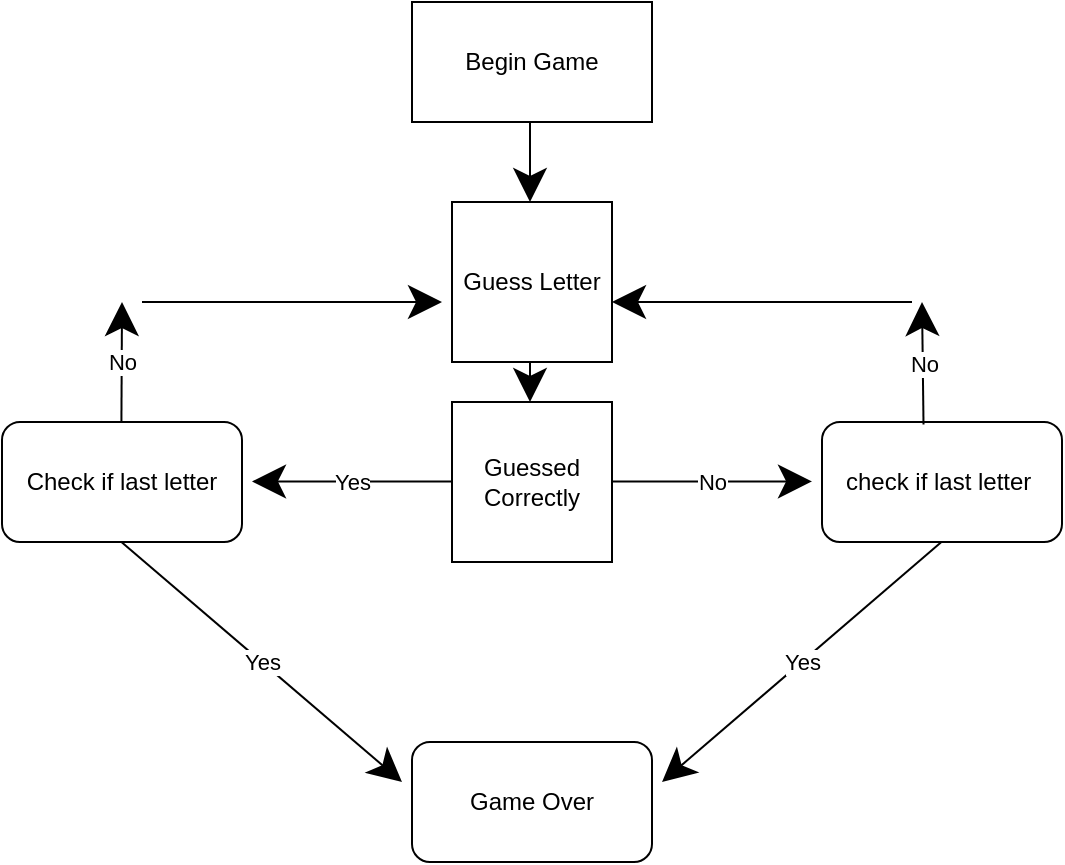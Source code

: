 <mxfile version="15.3.5" type="github">
  <diagram id="qZ8d81qlqGGOlYh2GW0v" name="Page-1">
    <mxGraphModel dx="813" dy="435" grid="1" gridSize="10" guides="1" tooltips="1" connect="1" arrows="1" fold="1" page="1" pageScale="1" pageWidth="850" pageHeight="1100" math="0" shadow="0">
      <root>
        <mxCell id="0" />
        <mxCell id="1" parent="0" />
        <mxCell id="SiOv3Ex6mcSSpP4s4eSr-1" value="Begin Game" style="rounded=0;whiteSpace=wrap;html=1;hachureGap=4;pointerEvents=0;" vertex="1" parent="1">
          <mxGeometry x="365" width="120" height="60" as="geometry" />
        </mxCell>
        <mxCell id="SiOv3Ex6mcSSpP4s4eSr-2" value="Guess Letter" style="whiteSpace=wrap;html=1;aspect=fixed;hachureGap=4;pointerEvents=0;" vertex="1" parent="1">
          <mxGeometry x="385" y="100" width="80" height="80" as="geometry" />
        </mxCell>
        <mxCell id="SiOv3Ex6mcSSpP4s4eSr-3" value="Guessed Correctly" style="whiteSpace=wrap;html=1;aspect=fixed;hachureGap=4;pointerEvents=0;" vertex="1" parent="1">
          <mxGeometry x="385" y="200" width="80" height="80" as="geometry" />
        </mxCell>
        <mxCell id="SiOv3Ex6mcSSpP4s4eSr-6" value="Check if last letter&lt;br&gt;" style="rounded=1;whiteSpace=wrap;html=1;hachureGap=4;pointerEvents=0;" vertex="1" parent="1">
          <mxGeometry x="160" y="210" width="120" height="60" as="geometry" />
        </mxCell>
        <mxCell id="SiOv3Ex6mcSSpP4s4eSr-9" value="check if last letter&amp;nbsp;&lt;br&gt;" style="rounded=1;whiteSpace=wrap;html=1;hachureGap=4;pointerEvents=0;" vertex="1" parent="1">
          <mxGeometry x="570" y="210" width="120" height="60" as="geometry" />
        </mxCell>
        <object label="" placeholders="1" id="SiOv3Ex6mcSSpP4s4eSr-20">
          <mxCell style="endArrow=classic;startSize=14;endSize=14;sourcePerimeterSpacing=8;targetPerimeterSpacing=8;html=1;" edge="1" parent="1">
            <mxGeometry relative="1" as="geometry">
              <mxPoint x="385" y="239.71" as="sourcePoint" />
              <mxPoint x="285" y="239.71" as="targetPoint" />
            </mxGeometry>
          </mxCell>
        </object>
        <mxCell id="SiOv3Ex6mcSSpP4s4eSr-21" value="Yes" style="edgeLabel;resizable=0;html=1;align=center;verticalAlign=middle;" connectable="0" vertex="1" parent="SiOv3Ex6mcSSpP4s4eSr-20">
          <mxGeometry relative="1" as="geometry" />
        </mxCell>
        <mxCell id="SiOv3Ex6mcSSpP4s4eSr-22" value="" style="endArrow=classic;html=1;startSize=14;endSize=14;sourcePerimeterSpacing=8;targetPerimeterSpacing=8;" edge="1" parent="1">
          <mxGeometry relative="1" as="geometry">
            <mxPoint x="465" y="239.71" as="sourcePoint" />
            <mxPoint x="565" y="239.71" as="targetPoint" />
          </mxGeometry>
        </mxCell>
        <mxCell id="SiOv3Ex6mcSSpP4s4eSr-23" value="No" style="edgeLabel;resizable=0;html=1;align=center;verticalAlign=middle;" connectable="0" vertex="1" parent="SiOv3Ex6mcSSpP4s4eSr-22">
          <mxGeometry relative="1" as="geometry" />
        </mxCell>
        <mxCell id="SiOv3Ex6mcSSpP4s4eSr-24" value="" style="endArrow=classic;html=1;startSize=14;endSize=14;sourcePerimeterSpacing=8;targetPerimeterSpacing=8;" edge="1" parent="1">
          <mxGeometry relative="1" as="geometry">
            <mxPoint x="219.71" y="210" as="sourcePoint" />
            <mxPoint x="220" y="150" as="targetPoint" />
          </mxGeometry>
        </mxCell>
        <mxCell id="SiOv3Ex6mcSSpP4s4eSr-25" value="No" style="edgeLabel;resizable=0;html=1;align=center;verticalAlign=middle;" connectable="0" vertex="1" parent="SiOv3Ex6mcSSpP4s4eSr-24">
          <mxGeometry relative="1" as="geometry" />
        </mxCell>
        <mxCell id="SiOv3Ex6mcSSpP4s4eSr-26" value="" style="endArrow=classic;html=1;startSize=14;endSize=14;sourcePerimeterSpacing=8;targetPerimeterSpacing=8;" edge="1" parent="1">
          <mxGeometry relative="1" as="geometry">
            <mxPoint x="219.71" y="270" as="sourcePoint" />
            <mxPoint x="360" y="390" as="targetPoint" />
          </mxGeometry>
        </mxCell>
        <mxCell id="SiOv3Ex6mcSSpP4s4eSr-27" value="Yes" style="edgeLabel;resizable=0;html=1;align=center;verticalAlign=middle;" connectable="0" vertex="1" parent="SiOv3Ex6mcSSpP4s4eSr-26">
          <mxGeometry relative="1" as="geometry" />
        </mxCell>
        <mxCell id="SiOv3Ex6mcSSpP4s4eSr-28" value="" style="endArrow=classic;html=1;startSize=14;endSize=14;sourcePerimeterSpacing=8;targetPerimeterSpacing=8;" edge="1" parent="1">
          <mxGeometry width="50" height="50" relative="1" as="geometry">
            <mxPoint x="230" y="150" as="sourcePoint" />
            <mxPoint x="380" y="150" as="targetPoint" />
          </mxGeometry>
        </mxCell>
        <mxCell id="SiOv3Ex6mcSSpP4s4eSr-29" value="Game Over" style="rounded=1;whiteSpace=wrap;html=1;hachureGap=4;pointerEvents=0;" vertex="1" parent="1">
          <mxGeometry x="365" y="370" width="120" height="60" as="geometry" />
        </mxCell>
        <mxCell id="SiOv3Ex6mcSSpP4s4eSr-30" value="" style="endArrow=classic;html=1;startSize=14;endSize=14;sourcePerimeterSpacing=8;targetPerimeterSpacing=8;exitX=0.423;exitY=0.021;exitDx=0;exitDy=0;exitPerimeter=0;" edge="1" parent="1" source="SiOv3Ex6mcSSpP4s4eSr-9">
          <mxGeometry relative="1" as="geometry">
            <mxPoint x="620" y="200" as="sourcePoint" />
            <mxPoint x="620" y="150.0" as="targetPoint" />
          </mxGeometry>
        </mxCell>
        <mxCell id="SiOv3Ex6mcSSpP4s4eSr-31" value="No" style="edgeLabel;resizable=0;html=1;align=center;verticalAlign=middle;" connectable="0" vertex="1" parent="SiOv3Ex6mcSSpP4s4eSr-30">
          <mxGeometry relative="1" as="geometry" />
        </mxCell>
        <mxCell id="SiOv3Ex6mcSSpP4s4eSr-32" value="" style="endArrow=classic;html=1;startSize=14;endSize=14;sourcePerimeterSpacing=8;targetPerimeterSpacing=8;" edge="1" parent="1">
          <mxGeometry width="50" height="50" relative="1" as="geometry">
            <mxPoint x="615" y="150" as="sourcePoint" />
            <mxPoint x="465" y="150" as="targetPoint" />
          </mxGeometry>
        </mxCell>
        <mxCell id="SiOv3Ex6mcSSpP4s4eSr-33" value="" style="endArrow=classic;html=1;startSize=14;endSize=14;sourcePerimeterSpacing=8;targetPerimeterSpacing=8;" edge="1" parent="1">
          <mxGeometry relative="1" as="geometry">
            <mxPoint x="629.71" y="270" as="sourcePoint" />
            <mxPoint x="490" y="390" as="targetPoint" />
          </mxGeometry>
        </mxCell>
        <mxCell id="SiOv3Ex6mcSSpP4s4eSr-34" value="Yes" style="edgeLabel;resizable=0;html=1;align=center;verticalAlign=middle;" connectable="0" vertex="1" parent="SiOv3Ex6mcSSpP4s4eSr-33">
          <mxGeometry relative="1" as="geometry" />
        </mxCell>
        <mxCell id="SiOv3Ex6mcSSpP4s4eSr-35" value="" style="endArrow=classic;html=1;startSize=14;endSize=14;sourcePerimeterSpacing=8;targetPerimeterSpacing=8;" edge="1" parent="1">
          <mxGeometry width="50" height="50" relative="1" as="geometry">
            <mxPoint x="424" y="60" as="sourcePoint" />
            <mxPoint x="424" y="100" as="targetPoint" />
          </mxGeometry>
        </mxCell>
        <mxCell id="SiOv3Ex6mcSSpP4s4eSr-36" value="" style="endArrow=classic;html=1;startSize=14;endSize=14;sourcePerimeterSpacing=8;targetPerimeterSpacing=8;" edge="1" parent="1">
          <mxGeometry width="50" height="50" relative="1" as="geometry">
            <mxPoint x="424" y="180" as="sourcePoint" />
            <mxPoint x="424" y="200" as="targetPoint" />
          </mxGeometry>
        </mxCell>
      </root>
    </mxGraphModel>
  </diagram>
</mxfile>
